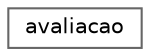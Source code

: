 digraph "Representação gráfica da hiearquia da classe"
{
 // LATEX_PDF_SIZE
  bgcolor="transparent";
  edge [fontname=Helvetica,fontsize=10,labelfontname=Helvetica,labelfontsize=10];
  node [fontname=Helvetica,fontsize=10,shape=box,height=0.2,width=0.4];
  rankdir="LR";
  Node0 [id="Node000000",label="avaliacao",height=0.2,width=0.4,color="grey40", fillcolor="white", style="filled",URL="$classavaliacao.html",tooltip=" "];
}
